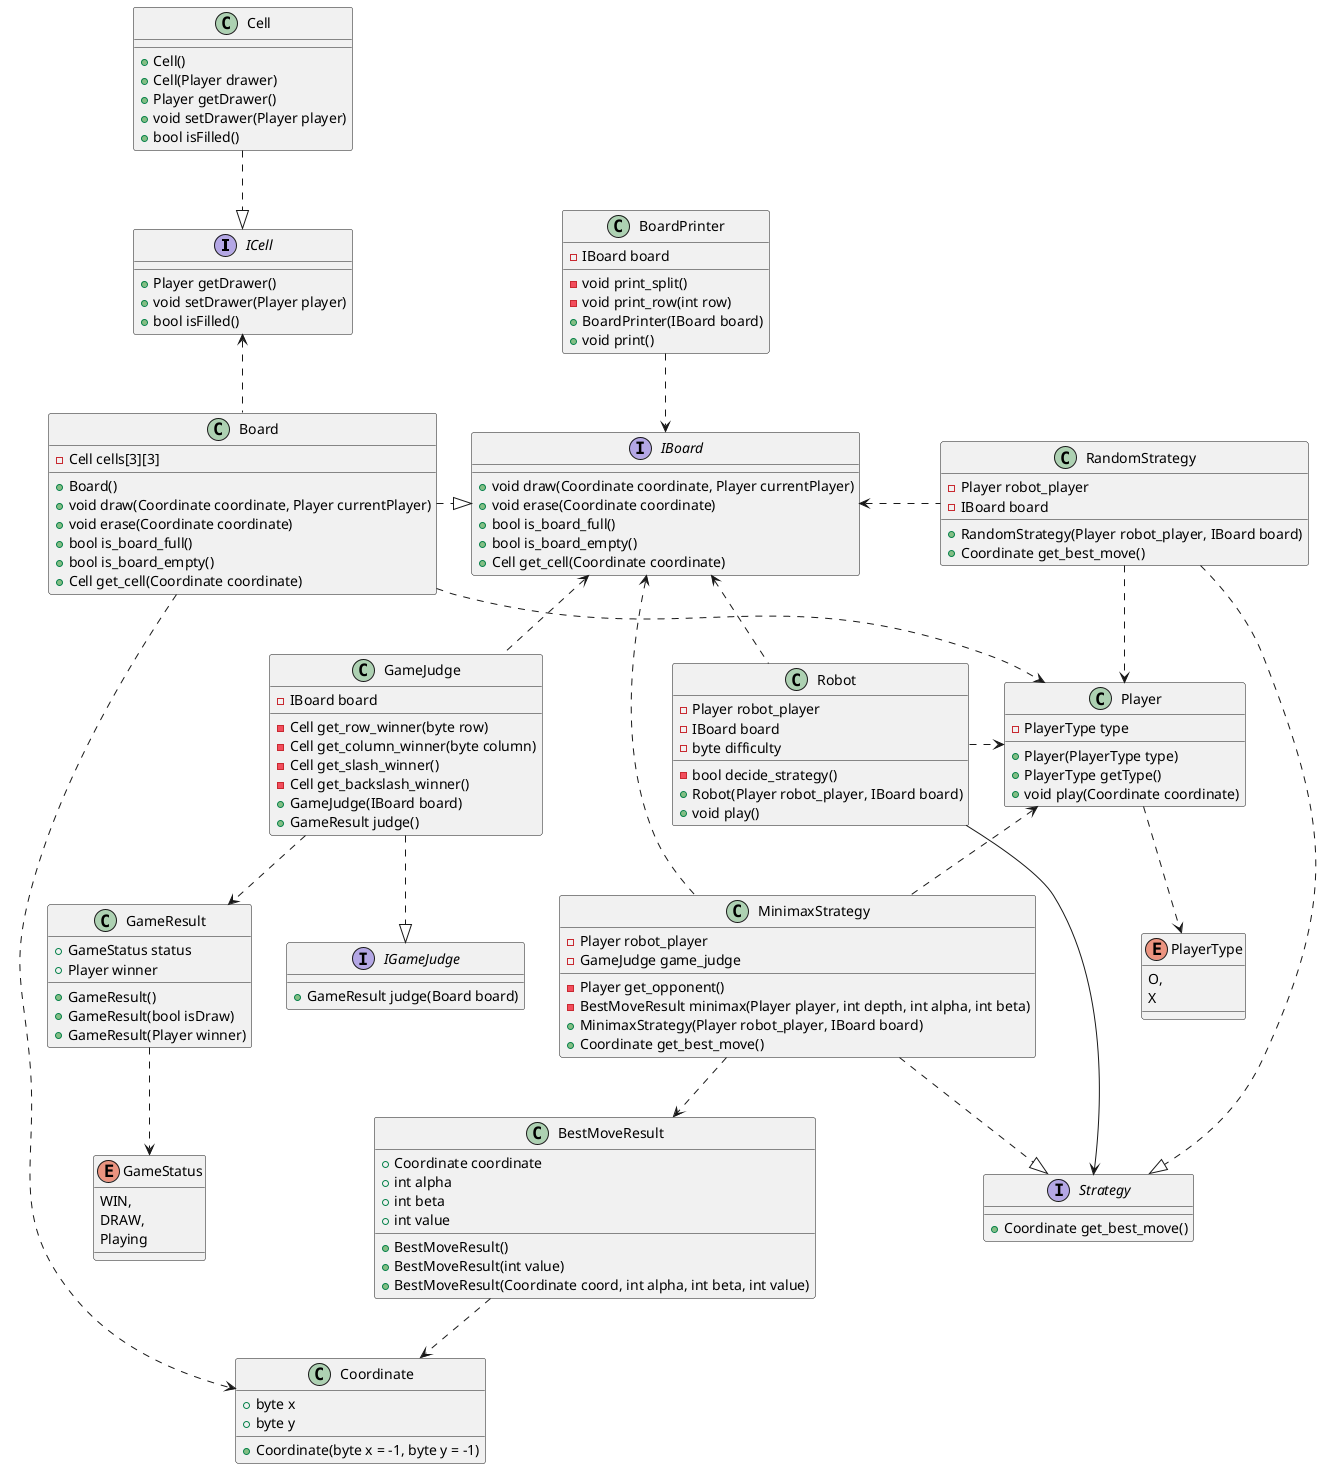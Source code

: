 @startuml

interface ICell {
	+Player getDrawer()
	+void setDrawer(Player player)
	+bool isFilled()
}

class Cell {
	+Cell()
	+Cell(Player drawer)
	+Player getDrawer()
	+void setDrawer(Player player)
	+bool isFilled()
}

interface IBoard {
	+void draw(Coordinate coordinate, Player currentPlayer)
	+void erase(Coordinate coordinate)
	+bool is_board_full()
	+bool is_board_empty()
	+Cell get_cell(Coordinate coordinate)
}

class Board {
	-Cell cells[3][3]
	+Board()
	+void draw(Coordinate coordinate, Player currentPlayer)
	+void erase(Coordinate coordinate)
	+bool is_board_full()
	+bool is_board_empty()
	+Cell get_cell(Coordinate coordinate)
}

class BoardPrinter {
	-IBoard board
	-void print_split()
	-void print_row(int row)
	+BoardPrinter(IBoard board)
	+void print()
}

enum GameStatus {
	WIN,
	DRAW,
	Playing
}

class GameResult {
	+GameStatus status
	+Player winner
	+GameResult()
	+GameResult(bool isDraw)
	+GameResult(Player winner)
}

interface IGameJudge {
	+GameResult judge(Board board)
}

class GameJudge {
	-IBoard board
	-Cell get_row_winner(byte row)
	-Cell get_column_winner(byte column)
	-Cell get_slash_winner()
	-Cell get_backslash_winner()
	+GameJudge(IBoard board)
	+GameResult judge()
}

class Coordinate {
	+byte x
	+byte y
	+Coordinate(byte x = -1, byte y = -1)
}

enum PlayerType {
	O,
	X
}

class Player {
	-PlayerType type
	+Player(PlayerType type)
	+PlayerType getType()
	+void play(Coordinate coordinate)
}

class BestMoveResult {
	+Coordinate coordinate
	+int alpha
	+int beta
	+int value
	+BestMoveResult()
	+BestMoveResult(int value)
	+BestMoveResult(Coordinate coord, int alpha, int beta, int value)
}

class Robot {
	-Player robot_player
	-IBoard board
	-byte difficulty
	-bool decide_strategy()
	+Robot(Player robot_player, IBoard board)
	+void play()
}

interface Strategy {
	+Coordinate get_best_move()
}

class MinimaxStrategy {
	-Player robot_player
	-GameJudge game_judge
	-Player get_opponent()
	-BestMoveResult minimax(Player player, int depth, int alpha, int beta)
	+MinimaxStrategy(Player robot_player, IBoard board)
	+Coordinate get_best_move()
}

class RandomStrategy {
	-Player robot_player
	-IBoard board
	+RandomStrategy(Player robot_player, IBoard board)
	+Coordinate get_best_move()
}

Cell .down.|> ICell

Board .up.> ICell
Board .down.> Coordinate
Board .down.> Player
Board .right.|> IBoard

BoardPrinter ..> IBoard

GameResult ..> GameStatus
GameJudge ..> GameResult
GameJudge ..|> IGameJudge
GameJudge .up.> IBoard

Player ..> PlayerType

BestMoveResult .down.> Coordinate

MinimaxStrategy ..|> Strategy
MinimaxStrategy .down.> BestMoveResult
MinimaxStrategy .left.> IBoard
MinimaxStrategy .up.> Player

RandomStrategy ..|> Strategy
RandomStrategy .left.> IBoard
RandomStrategy ..> Player

Robot .left.> IBoard
Robot --> Strategy
Robot .right.> Player

@enduml